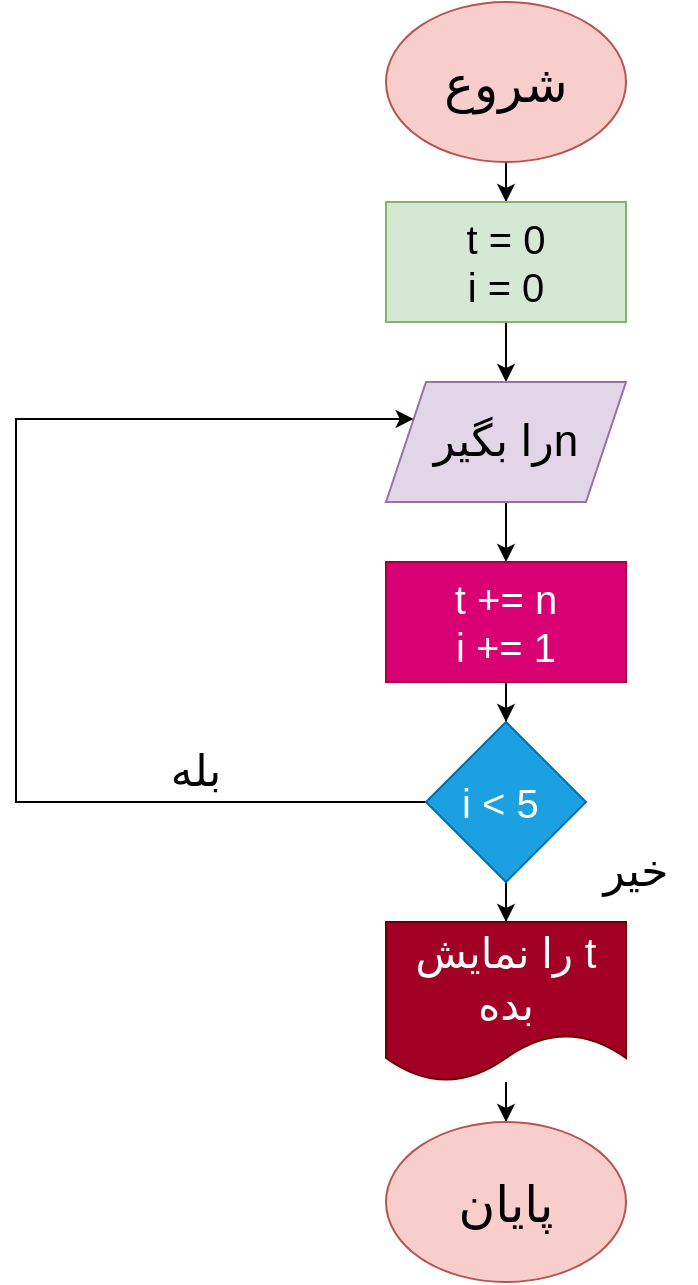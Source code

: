 <mxfile version="21.5.2" type="device">
  <diagram name="Page-1" id="co_6bIOAztTTfTZROP1e">
    <mxGraphModel dx="1050" dy="573" grid="1" gridSize="10" guides="1" tooltips="1" connect="1" arrows="1" fold="1" page="1" pageScale="1" pageWidth="850" pageHeight="1100" math="0" shadow="0">
      <root>
        <mxCell id="0" />
        <mxCell id="1" parent="0" />
        <mxCell id="C_uGnsL3WpYuiywDh-0M-3" value="" style="edgeStyle=orthogonalEdgeStyle;rounded=0;orthogonalLoop=1;jettySize=auto;html=1;" edge="1" parent="1" source="C_uGnsL3WpYuiywDh-0M-1" target="C_uGnsL3WpYuiywDh-0M-2">
          <mxGeometry relative="1" as="geometry" />
        </mxCell>
        <mxCell id="C_uGnsL3WpYuiywDh-0M-1" value="&lt;font style=&quot;font-size: 25px;&quot;&gt;شروع&lt;/font&gt;" style="ellipse;whiteSpace=wrap;html=1;fillColor=#f8cecc;strokeColor=#b85450;" vertex="1" parent="1">
          <mxGeometry x="365" y="10" width="120" height="80" as="geometry" />
        </mxCell>
        <mxCell id="C_uGnsL3WpYuiywDh-0M-5" value="" style="edgeStyle=orthogonalEdgeStyle;rounded=0;orthogonalLoop=1;jettySize=auto;html=1;" edge="1" parent="1" source="C_uGnsL3WpYuiywDh-0M-2" target="C_uGnsL3WpYuiywDh-0M-4">
          <mxGeometry relative="1" as="geometry" />
        </mxCell>
        <mxCell id="C_uGnsL3WpYuiywDh-0M-2" value="&lt;font style=&quot;font-size: 20px;&quot;&gt;t = 0&lt;br&gt;i = 0&lt;/font&gt;" style="rounded=0;whiteSpace=wrap;html=1;fillColor=#d5e8d4;strokeColor=#82b366;" vertex="1" parent="1">
          <mxGeometry x="365" y="110" width="120" height="60" as="geometry" />
        </mxCell>
        <mxCell id="C_uGnsL3WpYuiywDh-0M-7" value="" style="edgeStyle=orthogonalEdgeStyle;rounded=0;orthogonalLoop=1;jettySize=auto;html=1;" edge="1" parent="1" source="C_uGnsL3WpYuiywDh-0M-4" target="C_uGnsL3WpYuiywDh-0M-6">
          <mxGeometry relative="1" as="geometry" />
        </mxCell>
        <mxCell id="C_uGnsL3WpYuiywDh-0M-4" value="&lt;div style=&quot;direction: rtl;&quot;&gt;&lt;span style=&quot;background-color: initial;&quot;&gt;&lt;font style=&quot;font-size: 22px;&quot;&gt;nرا بگیر&lt;/font&gt;&lt;/span&gt;&lt;/div&gt;" style="shape=parallelogram;perimeter=parallelogramPerimeter;whiteSpace=wrap;html=1;fixedSize=1;fillColor=#e1d5e7;strokeColor=#9673a6;" vertex="1" parent="1">
          <mxGeometry x="365" y="200" width="120" height="60" as="geometry" />
        </mxCell>
        <mxCell id="C_uGnsL3WpYuiywDh-0M-9" value="" style="edgeStyle=orthogonalEdgeStyle;rounded=0;orthogonalLoop=1;jettySize=auto;html=1;" edge="1" parent="1" source="C_uGnsL3WpYuiywDh-0M-6" target="C_uGnsL3WpYuiywDh-0M-8">
          <mxGeometry relative="1" as="geometry" />
        </mxCell>
        <mxCell id="C_uGnsL3WpYuiywDh-0M-6" value="&lt;font style=&quot;font-size: 20px;&quot;&gt;t += n&lt;br&gt;i += 1&lt;/font&gt;" style="rounded=0;whiteSpace=wrap;html=1;fillColor=#d80073;strokeColor=#A50040;fontColor=#ffffff;" vertex="1" parent="1">
          <mxGeometry x="365" y="290" width="120" height="60" as="geometry" />
        </mxCell>
        <mxCell id="C_uGnsL3WpYuiywDh-0M-10" style="edgeStyle=orthogonalEdgeStyle;rounded=0;orthogonalLoop=1;jettySize=auto;html=1;entryX=0;entryY=0.25;entryDx=0;entryDy=0;" edge="1" parent="1" source="C_uGnsL3WpYuiywDh-0M-8" target="C_uGnsL3WpYuiywDh-0M-4">
          <mxGeometry relative="1" as="geometry">
            <mxPoint x="170" y="200" as="targetPoint" />
            <Array as="points">
              <mxPoint x="180" y="410" />
              <mxPoint x="180" y="219" />
            </Array>
          </mxGeometry>
        </mxCell>
        <mxCell id="C_uGnsL3WpYuiywDh-0M-13" value="" style="edgeStyle=orthogonalEdgeStyle;rounded=0;orthogonalLoop=1;jettySize=auto;html=1;" edge="1" parent="1" source="C_uGnsL3WpYuiywDh-0M-8" target="C_uGnsL3WpYuiywDh-0M-12">
          <mxGeometry relative="1" as="geometry" />
        </mxCell>
        <mxCell id="C_uGnsL3WpYuiywDh-0M-8" value="&lt;font style=&quot;font-size: 20px;&quot;&gt;i &amp;lt; 5&amp;nbsp;&lt;/font&gt;" style="rhombus;whiteSpace=wrap;html=1;fillColor=#1ba1e2;fontColor=#ffffff;strokeColor=#006EAF;" vertex="1" parent="1">
          <mxGeometry x="385" y="370" width="80" height="80" as="geometry" />
        </mxCell>
        <mxCell id="C_uGnsL3WpYuiywDh-0M-11" value="&lt;font style=&quot;font-size: 22px;&quot;&gt;بله&lt;/font&gt;" style="text;html=1;strokeColor=none;fillColor=none;align=center;verticalAlign=middle;whiteSpace=wrap;rounded=0;" vertex="1" parent="1">
          <mxGeometry x="240" y="380" width="60" height="30" as="geometry" />
        </mxCell>
        <mxCell id="C_uGnsL3WpYuiywDh-0M-15" value="" style="edgeStyle=orthogonalEdgeStyle;rounded=0;orthogonalLoop=1;jettySize=auto;html=1;" edge="1" parent="1" source="C_uGnsL3WpYuiywDh-0M-12" target="C_uGnsL3WpYuiywDh-0M-14">
          <mxGeometry relative="1" as="geometry" />
        </mxCell>
        <mxCell id="C_uGnsL3WpYuiywDh-0M-12" value="&lt;div style=&quot;direction: rtl;&quot;&gt;&lt;span style=&quot;background-color: initial;&quot;&gt;&lt;font style=&quot;font-size: 21px;&quot;&gt;t را نمایش بده&lt;/font&gt;&lt;/span&gt;&lt;/div&gt;" style="shape=document;whiteSpace=wrap;html=1;boundedLbl=1;fillColor=#a20025;fontColor=#ffffff;strokeColor=#6F0000;" vertex="1" parent="1">
          <mxGeometry x="365" y="470" width="120" height="80" as="geometry" />
        </mxCell>
        <mxCell id="C_uGnsL3WpYuiywDh-0M-14" value="&lt;font style=&quot;font-size: 25px;&quot;&gt;پایان&lt;/font&gt;" style="ellipse;whiteSpace=wrap;html=1;fillColor=#f8cecc;strokeColor=#b85450;" vertex="1" parent="1">
          <mxGeometry x="365" y="570" width="120" height="80" as="geometry" />
        </mxCell>
        <mxCell id="C_uGnsL3WpYuiywDh-0M-16" value="&lt;font style=&quot;font-size: 22px;&quot;&gt;خیر&lt;/font&gt;" style="text;html=1;strokeColor=none;fillColor=none;align=center;verticalAlign=middle;whiteSpace=wrap;rounded=0;" vertex="1" parent="1">
          <mxGeometry x="460" y="430" width="60" height="30" as="geometry" />
        </mxCell>
      </root>
    </mxGraphModel>
  </diagram>
</mxfile>
